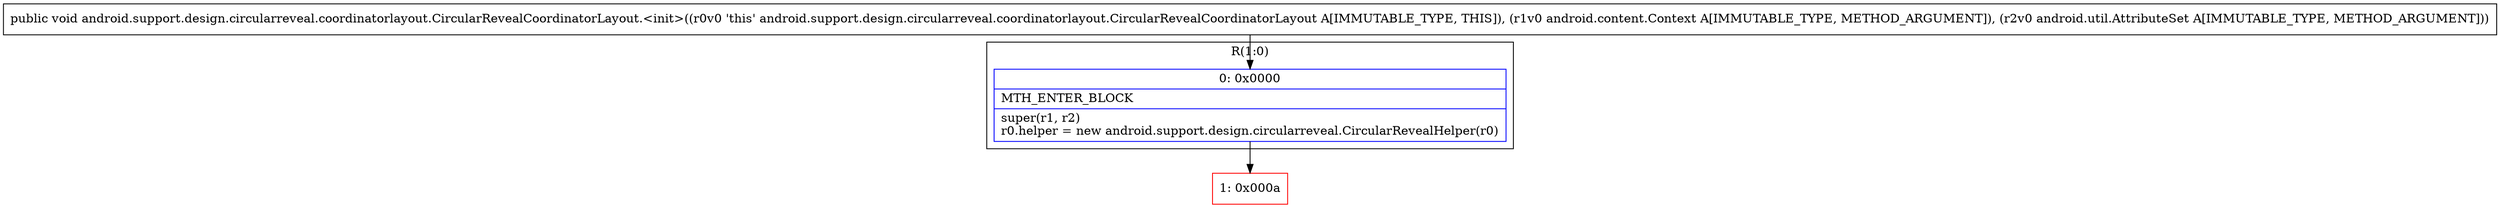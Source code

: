 digraph "CFG forandroid.support.design.circularreveal.coordinatorlayout.CircularRevealCoordinatorLayout.\<init\>(Landroid\/content\/Context;Landroid\/util\/AttributeSet;)V" {
subgraph cluster_Region_1303959685 {
label = "R(1:0)";
node [shape=record,color=blue];
Node_0 [shape=record,label="{0\:\ 0x0000|MTH_ENTER_BLOCK\l|super(r1, r2)\lr0.helper = new android.support.design.circularreveal.CircularRevealHelper(r0)\l}"];
}
Node_1 [shape=record,color=red,label="{1\:\ 0x000a}"];
MethodNode[shape=record,label="{public void android.support.design.circularreveal.coordinatorlayout.CircularRevealCoordinatorLayout.\<init\>((r0v0 'this' android.support.design.circularreveal.coordinatorlayout.CircularRevealCoordinatorLayout A[IMMUTABLE_TYPE, THIS]), (r1v0 android.content.Context A[IMMUTABLE_TYPE, METHOD_ARGUMENT]), (r2v0 android.util.AttributeSet A[IMMUTABLE_TYPE, METHOD_ARGUMENT])) }"];
MethodNode -> Node_0;
Node_0 -> Node_1;
}

